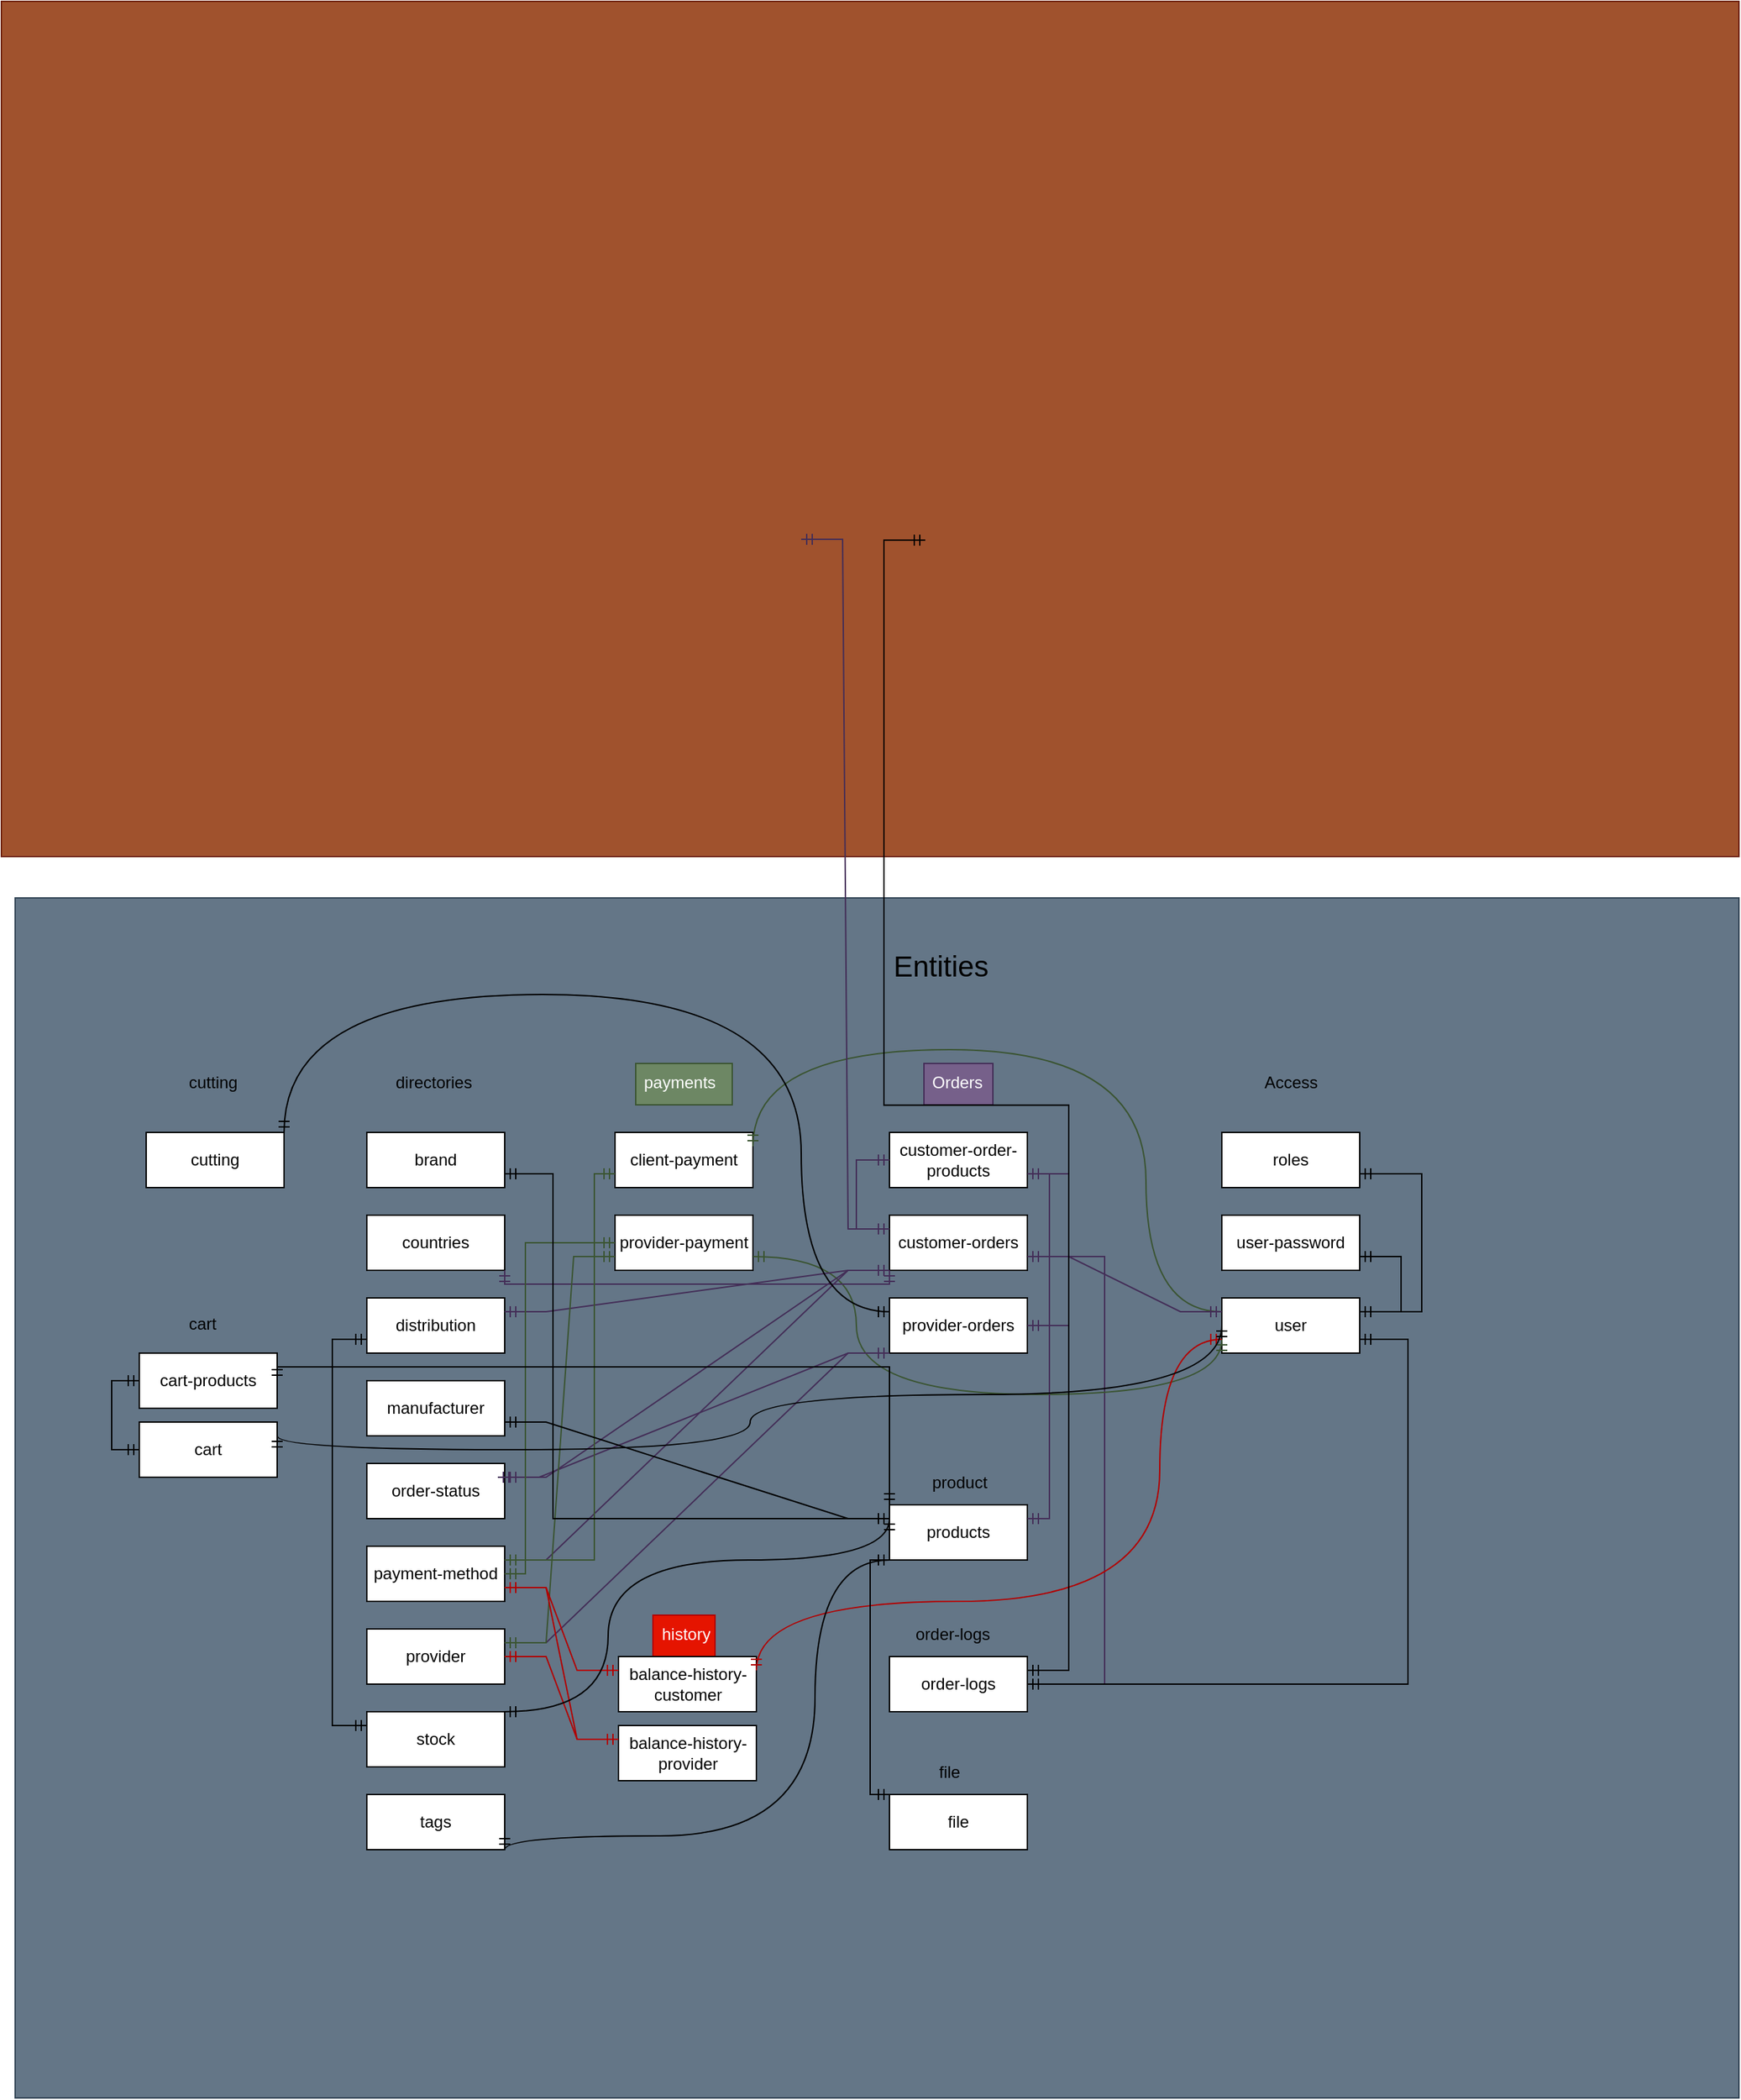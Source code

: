 <mxfile version="21.5.0" type="github">
  <diagram name="Страница 1" id="OWJ6HFoU1DdLXe-xCqFs">
    <mxGraphModel dx="2449" dy="1880" grid="1" gridSize="10" guides="1" tooltips="1" connect="1" arrows="1" fold="1" page="0" pageScale="1" pageWidth="827" pageHeight="1169" math="0" shadow="0">
      <root>
        <mxCell id="0" />
        <mxCell id="1" parent="0" />
        <mxCell id="kfhq15j7JZLI3xlSELqF-70" value="" style="rounded=0;whiteSpace=wrap;html=1;fillColor=#a0522d;fontColor=#ffffff;strokeColor=#6D1F00;" vertex="1" parent="1">
          <mxGeometry x="-280" y="-740" width="1260" height="620" as="geometry" />
        </mxCell>
        <mxCell id="kfhq15j7JZLI3xlSELqF-50" value="" style="rounded=0;whiteSpace=wrap;html=1;fillColor=#647687;strokeColor=#314354;fontColor=#ffffff;" vertex="1" parent="1">
          <mxGeometry x="-270" y="-90" width="1250" height="870" as="geometry" />
        </mxCell>
        <mxCell id="kfhq15j7JZLI3xlSELqF-1" value="customer-order-products" style="whiteSpace=wrap;html=1;align=center;" vertex="1" parent="1">
          <mxGeometry x="364" y="80" width="100" height="40" as="geometry" />
        </mxCell>
        <mxCell id="kfhq15j7JZLI3xlSELqF-2" value="customer-orders" style="whiteSpace=wrap;html=1;align=center;" vertex="1" parent="1">
          <mxGeometry x="364" y="140" width="100" height="40" as="geometry" />
        </mxCell>
        <mxCell id="kfhq15j7JZLI3xlSELqF-3" value="provider-orders" style="whiteSpace=wrap;html=1;align=center;" vertex="1" parent="1">
          <mxGeometry x="364" y="200" width="100" height="40" as="geometry" />
        </mxCell>
        <mxCell id="kfhq15j7JZLI3xlSELqF-4" value="" style="edgeStyle=entityRelationEdgeStyle;fontSize=12;html=1;endArrow=ERmandOne;startArrow=ERmandOne;rounded=0;exitX=1;exitY=0.75;exitDx=0;exitDy=0;entryX=1;entryY=0.5;entryDx=0;entryDy=0;fillColor=#76608a;strokeColor=#432D57;" edge="1" parent="1" source="kfhq15j7JZLI3xlSELqF-1" target="kfhq15j7JZLI3xlSELqF-3">
          <mxGeometry width="100" height="100" relative="1" as="geometry">
            <mxPoint x="330" y="430" as="sourcePoint" />
            <mxPoint x="430" y="330" as="targetPoint" />
          </mxGeometry>
        </mxCell>
        <mxCell id="kfhq15j7JZLI3xlSELqF-5" value="" style="edgeStyle=elbowEdgeStyle;fontSize=12;html=1;endArrow=ERmandOne;startArrow=ERmandOne;rounded=0;strokeColor=#432D57;movable=1;resizable=1;rotatable=1;deletable=1;editable=1;locked=0;connectable=1;elbow=vertical;exitX=0;exitY=0.5;exitDx=0;exitDy=0;entryX=0;entryY=0.25;entryDx=0;entryDy=0;fillColor=#76608a;" edge="1" parent="1" source="kfhq15j7JZLI3xlSELqF-1" target="kfhq15j7JZLI3xlSELqF-2">
          <mxGeometry width="100" height="100" relative="1" as="geometry">
            <mxPoint x="240" y="160" as="sourcePoint" />
            <mxPoint x="360" y="150" as="targetPoint" />
            <Array as="points">
              <mxPoint x="340" y="130" />
            </Array>
          </mxGeometry>
        </mxCell>
        <mxCell id="kfhq15j7JZLI3xlSELqF-6" value="Orders" style="text;strokeColor=#432D57;fillColor=#76608a;spacingLeft=4;spacingRight=4;overflow=hidden;rotatable=0;points=[[0,0.5],[1,0.5]];portConstraint=eastwest;fontSize=12;whiteSpace=wrap;html=1;fontColor=#ffffff;" vertex="1" parent="1">
          <mxGeometry x="389" y="30" width="50" height="30" as="geometry" />
        </mxCell>
        <mxCell id="kfhq15j7JZLI3xlSELqF-7" value="products" style="whiteSpace=wrap;html=1;align=center;" vertex="1" parent="1">
          <mxGeometry x="364" y="350" width="100" height="40" as="geometry" />
        </mxCell>
        <mxCell id="kfhq15j7JZLI3xlSELqF-8" value="product" style="text;strokeColor=none;fillColor=none;spacingLeft=4;spacingRight=4;overflow=hidden;rotatable=0;points=[[0,0.5],[1,0.5]];portConstraint=eastwest;fontSize=12;whiteSpace=wrap;html=1;" vertex="1" parent="1">
          <mxGeometry x="389" y="320" width="50" height="30" as="geometry" />
        </mxCell>
        <mxCell id="kfhq15j7JZLI3xlSELqF-9" value="order-logs" style="text;strokeColor=none;fillColor=none;spacingLeft=4;spacingRight=4;overflow=hidden;rotatable=0;points=[[0,0.5],[1,0.5]];portConstraint=eastwest;fontSize=12;whiteSpace=wrap;html=1;" vertex="1" parent="1">
          <mxGeometry x="377" y="430" width="74" height="30" as="geometry" />
        </mxCell>
        <mxCell id="kfhq15j7JZLI3xlSELqF-10" value="order-logs" style="whiteSpace=wrap;html=1;align=center;" vertex="1" parent="1">
          <mxGeometry x="364" y="460" width="100" height="40" as="geometry" />
        </mxCell>
        <mxCell id="kfhq15j7JZLI3xlSELqF-11" value="file" style="text;strokeColor=none;fillColor=none;spacingLeft=4;spacingRight=4;overflow=hidden;rotatable=0;points=[[0,0.5],[1,0.5]];portConstraint=eastwest;fontSize=12;whiteSpace=wrap;html=1;" vertex="1" parent="1">
          <mxGeometry x="394" y="530" width="40" height="30" as="geometry" />
        </mxCell>
        <mxCell id="kfhq15j7JZLI3xlSELqF-12" value="file" style="whiteSpace=wrap;html=1;align=center;" vertex="1" parent="1">
          <mxGeometry x="364" y="560" width="100" height="40" as="geometry" />
        </mxCell>
        <mxCell id="kfhq15j7JZLI3xlSELqF-13" value="" style="edgeStyle=elbowEdgeStyle;fontSize=12;html=1;endArrow=ERmandOne;startArrow=ERmandOne;rounded=0;exitX=1;exitY=0.5;exitDx=0;exitDy=0;entryX=1;entryY=0.75;entryDx=0;entryDy=0;fillColor=#76608a;strokeColor=#432D57;" edge="1" parent="1" source="kfhq15j7JZLI3xlSELqF-10" target="kfhq15j7JZLI3xlSELqF-2">
          <mxGeometry width="100" height="100" relative="1" as="geometry">
            <mxPoint x="310" y="430" as="sourcePoint" />
            <mxPoint x="410" y="330" as="targetPoint" />
            <Array as="points">
              <mxPoint x="520" y="320" />
            </Array>
          </mxGeometry>
        </mxCell>
        <mxCell id="kfhq15j7JZLI3xlSELqF-14" value="payments" style="text;strokeColor=#3A5431;fillColor=#6d8764;spacingLeft=4;spacingRight=4;overflow=hidden;rotatable=0;points=[[0,0.5],[1,0.5]];portConstraint=eastwest;fontSize=12;whiteSpace=wrap;html=1;fontColor=#ffffff;" vertex="1" parent="1">
          <mxGeometry x="180" y="30" width="70" height="30" as="geometry" />
        </mxCell>
        <mxCell id="kfhq15j7JZLI3xlSELqF-15" value="client-payment" style="whiteSpace=wrap;html=1;align=center;" vertex="1" parent="1">
          <mxGeometry x="165" y="80" width="100" height="40" as="geometry" />
        </mxCell>
        <mxCell id="kfhq15j7JZLI3xlSELqF-16" value="provider-payment" style="whiteSpace=wrap;html=1;align=center;" vertex="1" parent="1">
          <mxGeometry x="165" y="140" width="100" height="40" as="geometry" />
        </mxCell>
        <mxCell id="kfhq15j7JZLI3xlSELqF-17" value="Access" style="text;strokeColor=none;fillColor=none;spacingLeft=4;spacingRight=4;overflow=hidden;rotatable=0;points=[[0,0.5],[1,0.5]];portConstraint=eastwest;fontSize=12;whiteSpace=wrap;html=1;" vertex="1" parent="1">
          <mxGeometry x="630" y="30" width="50" height="30" as="geometry" />
        </mxCell>
        <mxCell id="kfhq15j7JZLI3xlSELqF-18" value="roles" style="whiteSpace=wrap;html=1;align=center;" vertex="1" parent="1">
          <mxGeometry x="605" y="80" width="100" height="40" as="geometry" />
        </mxCell>
        <mxCell id="kfhq15j7JZLI3xlSELqF-19" value="user-password" style="whiteSpace=wrap;html=1;align=center;" vertex="1" parent="1">
          <mxGeometry x="605" y="140" width="100" height="40" as="geometry" />
        </mxCell>
        <mxCell id="kfhq15j7JZLI3xlSELqF-20" value="user" style="whiteSpace=wrap;html=1;align=center;" vertex="1" parent="1">
          <mxGeometry x="605" y="200" width="100" height="40" as="geometry" />
        </mxCell>
        <mxCell id="kfhq15j7JZLI3xlSELqF-22" value="" style="edgeStyle=orthogonalEdgeStyle;fontSize=12;html=1;endArrow=ERmandOne;startArrow=ERmandOne;rounded=0;exitX=1;exitY=0.25;exitDx=0;exitDy=0;entryX=0;entryY=0.25;entryDx=0;entryDy=0;elbow=vertical;curved=1;fillColor=#6d8764;strokeColor=#3A5431;" edge="1" parent="1" source="kfhq15j7JZLI3xlSELqF-15" target="kfhq15j7JZLI3xlSELqF-20">
          <mxGeometry width="100" height="100" relative="1" as="geometry">
            <mxPoint x="420" y="360" as="sourcePoint" />
            <mxPoint x="520" y="260" as="targetPoint" />
            <Array as="points">
              <mxPoint x="265" y="20" />
              <mxPoint x="550" y="20" />
              <mxPoint x="550" y="210" />
            </Array>
          </mxGeometry>
        </mxCell>
        <mxCell id="kfhq15j7JZLI3xlSELqF-23" value="" style="edgeStyle=entityRelationEdgeStyle;fontSize=12;html=1;endArrow=ERmandOne;startArrow=ERmandOne;rounded=0;exitX=1;exitY=0.25;exitDx=0;exitDy=0;entryX=1;entryY=0.75;entryDx=0;entryDy=0;" edge="1" parent="1" source="kfhq15j7JZLI3xlSELqF-20" target="kfhq15j7JZLI3xlSELqF-19">
          <mxGeometry width="100" height="100" relative="1" as="geometry">
            <mxPoint x="650" y="360" as="sourcePoint" />
            <mxPoint x="750" y="260" as="targetPoint" />
          </mxGeometry>
        </mxCell>
        <mxCell id="kfhq15j7JZLI3xlSELqF-24" value="" style="edgeStyle=elbowEdgeStyle;fontSize=12;html=1;endArrow=ERmandOne;startArrow=ERmandOne;rounded=0;exitX=1;exitY=0.25;exitDx=0;exitDy=0;entryX=1;entryY=0.75;entryDx=0;entryDy=0;" edge="1" parent="1" source="kfhq15j7JZLI3xlSELqF-20" target="kfhq15j7JZLI3xlSELqF-18">
          <mxGeometry width="100" height="100" relative="1" as="geometry">
            <mxPoint x="705" y="215" as="sourcePoint" />
            <mxPoint x="705" y="105" as="targetPoint" />
            <Array as="points">
              <mxPoint x="750" y="160" />
            </Array>
          </mxGeometry>
        </mxCell>
        <mxCell id="kfhq15j7JZLI3xlSELqF-25" value="" style="edgeStyle=orthogonalEdgeStyle;fontSize=12;html=1;endArrow=ERmandOne;startArrow=ERmandOne;rounded=0;exitX=1;exitY=0.75;exitDx=0;exitDy=0;entryX=0;entryY=0.75;entryDx=0;entryDy=0;curved=1;fillColor=#6d8764;strokeColor=#3A5431;" edge="1" parent="1" source="kfhq15j7JZLI3xlSELqF-16" target="kfhq15j7JZLI3xlSELqF-20">
          <mxGeometry width="100" height="100" relative="1" as="geometry">
            <mxPoint x="350" y="360" as="sourcePoint" />
            <mxPoint x="450" y="260" as="targetPoint" />
            <Array as="points">
              <mxPoint x="340" y="170" />
              <mxPoint x="340" y="270" />
              <mxPoint x="605" y="270" />
            </Array>
          </mxGeometry>
        </mxCell>
        <mxCell id="kfhq15j7JZLI3xlSELqF-26" value="directories" style="text;strokeColor=none;fillColor=none;spacingLeft=4;spacingRight=4;overflow=hidden;rotatable=0;points=[[0,0.5],[1,0.5]];portConstraint=eastwest;fontSize=12;whiteSpace=wrap;html=1;" vertex="1" parent="1">
          <mxGeometry y="30" width="70" height="30" as="geometry" />
        </mxCell>
        <mxCell id="kfhq15j7JZLI3xlSELqF-27" value="brand" style="whiteSpace=wrap;html=1;align=center;" vertex="1" parent="1">
          <mxGeometry x="-15" y="80" width="100" height="40" as="geometry" />
        </mxCell>
        <mxCell id="kfhq15j7JZLI3xlSELqF-28" value="countries" style="whiteSpace=wrap;html=1;align=center;" vertex="1" parent="1">
          <mxGeometry x="-15" y="140" width="100" height="40" as="geometry" />
        </mxCell>
        <mxCell id="kfhq15j7JZLI3xlSELqF-29" value="distribution" style="whiteSpace=wrap;html=1;align=center;" vertex="1" parent="1">
          <mxGeometry x="-15" y="200" width="100" height="40" as="geometry" />
        </mxCell>
        <mxCell id="kfhq15j7JZLI3xlSELqF-30" value="manufacturer" style="whiteSpace=wrap;html=1;align=center;" vertex="1" parent="1">
          <mxGeometry x="-15" y="260" width="100" height="40" as="geometry" />
        </mxCell>
        <mxCell id="kfhq15j7JZLI3xlSELqF-31" value="order-status" style="whiteSpace=wrap;html=1;align=center;" vertex="1" parent="1">
          <mxGeometry x="-15" y="320" width="100" height="40" as="geometry" />
        </mxCell>
        <mxCell id="kfhq15j7JZLI3xlSELqF-32" value="payment-method" style="whiteSpace=wrap;html=1;align=center;" vertex="1" parent="1">
          <mxGeometry x="-15" y="380" width="100" height="40" as="geometry" />
        </mxCell>
        <mxCell id="kfhq15j7JZLI3xlSELqF-33" value="provider" style="whiteSpace=wrap;html=1;align=center;" vertex="1" parent="1">
          <mxGeometry x="-15" y="440" width="100" height="40" as="geometry" />
        </mxCell>
        <mxCell id="kfhq15j7JZLI3xlSELqF-34" value="stock" style="whiteSpace=wrap;html=1;align=center;" vertex="1" parent="1">
          <mxGeometry x="-15" y="500" width="100" height="40" as="geometry" />
        </mxCell>
        <mxCell id="kfhq15j7JZLI3xlSELqF-35" value="tags" style="whiteSpace=wrap;html=1;align=center;" vertex="1" parent="1">
          <mxGeometry x="-15" y="560" width="100" height="40" as="geometry" />
        </mxCell>
        <mxCell id="kfhq15j7JZLI3xlSELqF-36" value="" style="edgeStyle=elbowEdgeStyle;fontSize=12;html=1;endArrow=ERmandOne;startArrow=ERmandOne;rounded=0;entryX=1;entryY=0.75;entryDx=0;entryDy=0;exitX=1;exitY=0.25;exitDx=0;exitDy=0;fillColor=#76608a;strokeColor=#432D57;" edge="1" parent="1" source="kfhq15j7JZLI3xlSELqF-7" target="kfhq15j7JZLI3xlSELqF-1">
          <mxGeometry width="100" height="100" relative="1" as="geometry">
            <mxPoint x="450" y="360" as="sourcePoint" />
            <mxPoint x="550" y="260" as="targetPoint" />
            <Array as="points">
              <mxPoint x="480" y="230" />
            </Array>
          </mxGeometry>
        </mxCell>
        <mxCell id="kfhq15j7JZLI3xlSELqF-37" value="" style="edgeStyle=entityRelationEdgeStyle;fontSize=12;html=1;endArrow=ERmandOne;startArrow=ERmandOne;rounded=0;entryX=1;entryY=0.75;entryDx=0;entryDy=0;exitX=0;exitY=0.25;exitDx=0;exitDy=0;fillColor=#76608a;strokeColor=#432D57;" edge="1" parent="1" source="kfhq15j7JZLI3xlSELqF-20" target="kfhq15j7JZLI3xlSELqF-2">
          <mxGeometry width="100" height="100" relative="1" as="geometry">
            <mxPoint x="450" y="360" as="sourcePoint" />
            <mxPoint x="550" y="260" as="targetPoint" />
          </mxGeometry>
        </mxCell>
        <mxCell id="kfhq15j7JZLI3xlSELqF-38" value="" style="edgeStyle=entityRelationEdgeStyle;fontSize=12;html=1;endArrow=ERmandOne;startArrow=ERmandOne;rounded=0;exitX=1;exitY=0.25;exitDx=0;exitDy=0;entryX=0;entryY=1;entryDx=0;entryDy=0;fillColor=#76608a;strokeColor=#432D57;" edge="1" parent="1" source="kfhq15j7JZLI3xlSELqF-29" target="kfhq15j7JZLI3xlSELqF-2">
          <mxGeometry width="100" height="100" relative="1" as="geometry">
            <mxPoint x="250" y="360" as="sourcePoint" />
            <mxPoint x="350" y="260" as="targetPoint" />
          </mxGeometry>
        </mxCell>
        <mxCell id="kfhq15j7JZLI3xlSELqF-39" value="" style="edgeStyle=entityRelationEdgeStyle;fontSize=12;html=1;endArrow=ERmandOne;startArrow=ERmandOne;rounded=0;exitX=1;exitY=0.25;exitDx=0;exitDy=0;entryX=0;entryY=1;entryDx=0;entryDy=0;fillColor=#76608a;strokeColor=#432D57;" edge="1" parent="1" source="kfhq15j7JZLI3xlSELqF-31" target="kfhq15j7JZLI3xlSELqF-2">
          <mxGeometry width="100" height="100" relative="1" as="geometry">
            <mxPoint x="150" y="360" as="sourcePoint" />
            <mxPoint x="250" y="260" as="targetPoint" />
          </mxGeometry>
        </mxCell>
        <mxCell id="kfhq15j7JZLI3xlSELqF-40" value="" style="edgeStyle=elbowEdgeStyle;fontSize=12;html=1;endArrow=ERmandOne;startArrow=ERmandOne;rounded=0;exitX=1;exitY=1;exitDx=0;exitDy=0;entryX=0;entryY=1;entryDx=0;entryDy=0;elbow=vertical;fillColor=#76608a;strokeColor=#432D57;" edge="1" parent="1" source="kfhq15j7JZLI3xlSELqF-28" target="kfhq15j7JZLI3xlSELqF-2">
          <mxGeometry width="100" height="100" relative="1" as="geometry">
            <mxPoint x="150" y="360" as="sourcePoint" />
            <mxPoint x="250" y="260" as="targetPoint" />
            <Array as="points">
              <mxPoint x="230" y="190" />
            </Array>
          </mxGeometry>
        </mxCell>
        <mxCell id="kfhq15j7JZLI3xlSELqF-41" value="" style="edgeStyle=entityRelationEdgeStyle;fontSize=12;html=1;endArrow=ERmandOne;startArrow=ERmandOne;rounded=0;exitX=1;exitY=0.25;exitDx=0;exitDy=0;entryX=0;entryY=1;entryDx=0;entryDy=0;fillColor=#76608a;strokeColor=#432D57;" edge="1" parent="1" source="kfhq15j7JZLI3xlSELqF-32" target="kfhq15j7JZLI3xlSELqF-2">
          <mxGeometry width="100" height="100" relative="1" as="geometry">
            <mxPoint x="150" y="360" as="sourcePoint" />
            <mxPoint x="250" y="260" as="targetPoint" />
          </mxGeometry>
        </mxCell>
        <mxCell id="kfhq15j7JZLI3xlSELqF-42" value="" style="edgeStyle=entityRelationEdgeStyle;fontSize=12;html=1;endArrow=ERmandOne;startArrow=ERmandOne;rounded=0;entryX=0;entryY=0.25;entryDx=0;entryDy=0;fillColor=#76608a;strokeColor=#432D57;" edge="1" parent="1" target="kfhq15j7JZLI3xlSELqF-2">
          <mxGeometry width="100" height="100" relative="1" as="geometry">
            <mxPoint x="300" y="-350" as="sourcePoint" />
            <mxPoint x="450" y="110" as="targetPoint" />
            <Array as="points">
              <mxPoint x="300" y="-400" />
            </Array>
          </mxGeometry>
        </mxCell>
        <mxCell id="kfhq15j7JZLI3xlSELqF-43" value="" style="edgeStyle=entityRelationEdgeStyle;fontSize=12;html=1;endArrow=ERmandOne;startArrow=ERmandOne;rounded=0;exitX=1;exitY=0.25;exitDx=0;exitDy=0;entryX=0;entryY=1;entryDx=0;entryDy=0;fillColor=#76608a;strokeColor=#432D57;" edge="1" parent="1" source="kfhq15j7JZLI3xlSELqF-33" target="kfhq15j7JZLI3xlSELqF-3">
          <mxGeometry width="100" height="100" relative="1" as="geometry">
            <mxPoint x="140" y="400" as="sourcePoint" />
            <mxPoint x="240" y="300" as="targetPoint" />
          </mxGeometry>
        </mxCell>
        <mxCell id="kfhq15j7JZLI3xlSELqF-44" value="" style="edgeStyle=entityRelationEdgeStyle;fontSize=12;html=1;endArrow=ERmandOne;startArrow=ERmandOne;rounded=0;entryX=0;entryY=1;entryDx=0;entryDy=0;fillColor=#76608a;strokeColor=#432D57;" edge="1" parent="1" target="kfhq15j7JZLI3xlSELqF-3">
          <mxGeometry width="100" height="100" relative="1" as="geometry">
            <mxPoint x="80" y="330" as="sourcePoint" />
            <mxPoint x="240" y="300" as="targetPoint" />
          </mxGeometry>
        </mxCell>
        <mxCell id="kfhq15j7JZLI3xlSELqF-45" value="" style="edgeStyle=elbowEdgeStyle;fontSize=12;html=1;endArrow=ERmandOne;startArrow=ERmandOne;rounded=0;entryX=0;entryY=0.75;entryDx=0;entryDy=0;exitX=1;exitY=0.25;exitDx=0;exitDy=0;fillColor=#6d8764;strokeColor=#3A5431;" edge="1" parent="1" source="kfhq15j7JZLI3xlSELqF-32" target="kfhq15j7JZLI3xlSELqF-15">
          <mxGeometry width="100" height="100" relative="1" as="geometry">
            <mxPoint x="280" y="480" as="sourcePoint" />
            <mxPoint x="380" y="380" as="targetPoint" />
            <Array as="points">
              <mxPoint x="150" y="250" />
            </Array>
          </mxGeometry>
        </mxCell>
        <mxCell id="kfhq15j7JZLI3xlSELqF-46" value="" style="edgeStyle=entityRelationEdgeStyle;fontSize=12;html=1;endArrow=ERmandOne;startArrow=ERmandOne;rounded=0;entryX=0;entryY=0.75;entryDx=0;entryDy=0;exitX=1;exitY=0.25;exitDx=0;exitDy=0;fillColor=#6d8764;strokeColor=#3A5431;" edge="1" parent="1" source="kfhq15j7JZLI3xlSELqF-33" target="kfhq15j7JZLI3xlSELqF-16">
          <mxGeometry width="100" height="100" relative="1" as="geometry">
            <mxPoint x="280" y="480" as="sourcePoint" />
            <mxPoint x="380" y="380" as="targetPoint" />
          </mxGeometry>
        </mxCell>
        <mxCell id="kfhq15j7JZLI3xlSELqF-47" value="" style="edgeStyle=elbowEdgeStyle;fontSize=12;html=1;endArrow=ERmandOne;startArrow=ERmandOne;rounded=0;entryX=0;entryY=0.5;entryDx=0;entryDy=0;exitX=1;exitY=0.5;exitDx=0;exitDy=0;fillColor=#6d8764;strokeColor=#3A5431;" edge="1" parent="1" source="kfhq15j7JZLI3xlSELqF-32" target="kfhq15j7JZLI3xlSELqF-16">
          <mxGeometry width="100" height="100" relative="1" as="geometry">
            <mxPoint x="280" y="480" as="sourcePoint" />
            <mxPoint x="380" y="380" as="targetPoint" />
            <Array as="points">
              <mxPoint x="100" y="280" />
            </Array>
          </mxGeometry>
        </mxCell>
        <mxCell id="kfhq15j7JZLI3xlSELqF-48" value="" style="edgeStyle=elbowEdgeStyle;fontSize=12;html=1;endArrow=ERmandOne;startArrow=ERmandOne;rounded=0;exitX=0;exitY=0.25;exitDx=0;exitDy=0;entryX=0;entryY=0.75;entryDx=0;entryDy=0;" edge="1" parent="1" source="kfhq15j7JZLI3xlSELqF-34" target="kfhq15j7JZLI3xlSELqF-29">
          <mxGeometry width="100" height="100" relative="1" as="geometry">
            <mxPoint x="120" y="480" as="sourcePoint" />
            <mxPoint x="220" y="380" as="targetPoint" />
            <Array as="points">
              <mxPoint x="-40" y="370" />
            </Array>
          </mxGeometry>
        </mxCell>
        <mxCell id="kfhq15j7JZLI3xlSELqF-51" value="Entities" style="text;strokeColor=none;fillColor=none;spacingLeft=4;spacingRight=4;overflow=hidden;rotatable=0;points=[[0,0.5],[1,0.5]];portConstraint=eastwest;fontSize=21;whiteSpace=wrap;html=1;" vertex="1" parent="1">
          <mxGeometry x="361" y="-60" width="90" height="40" as="geometry" />
        </mxCell>
        <mxCell id="kfhq15j7JZLI3xlSELqF-52" value="history" style="text;strokeColor=#B20000;fillColor=#e51400;spacingLeft=4;spacingRight=4;overflow=hidden;rotatable=0;points=[[0,0.5],[1,0.5]];portConstraint=eastwest;fontSize=12;whiteSpace=wrap;html=1;fontColor=#ffffff;" vertex="1" parent="1">
          <mxGeometry x="192.5" y="430" width="45" height="30" as="geometry" />
        </mxCell>
        <mxCell id="kfhq15j7JZLI3xlSELqF-53" value="balance-history-customer" style="whiteSpace=wrap;html=1;align=center;" vertex="1" parent="1">
          <mxGeometry x="167.5" y="460" width="100" height="40" as="geometry" />
        </mxCell>
        <mxCell id="kfhq15j7JZLI3xlSELqF-54" value="balance-history-provider" style="whiteSpace=wrap;html=1;align=center;" vertex="1" parent="1">
          <mxGeometry x="167.5" y="510" width="100" height="40" as="geometry" />
        </mxCell>
        <mxCell id="kfhq15j7JZLI3xlSELqF-55" value="" style="edgeStyle=orthogonalEdgeStyle;fontSize=12;html=1;endArrow=ERmandOne;startArrow=ERmandOne;rounded=0;exitX=1;exitY=0.25;exitDx=0;exitDy=0;entryX=0;entryY=0.75;entryDx=0;entryDy=0;fillColor=#e51400;strokeColor=#B20000;curved=1;" edge="1" parent="1" source="kfhq15j7JZLI3xlSELqF-53" target="kfhq15j7JZLI3xlSELqF-20">
          <mxGeometry width="100" height="100" relative="1" as="geometry">
            <mxPoint x="330" y="480" as="sourcePoint" />
            <mxPoint x="430" y="380" as="targetPoint" />
            <Array as="points">
              <mxPoint x="267" y="420" />
              <mxPoint x="560" y="420" />
              <mxPoint x="560" y="230" />
            </Array>
          </mxGeometry>
        </mxCell>
        <mxCell id="kfhq15j7JZLI3xlSELqF-56" value="" style="edgeStyle=entityRelationEdgeStyle;fontSize=12;html=1;endArrow=ERmandOne;startArrow=ERmandOne;rounded=0;exitX=0;exitY=0.25;exitDx=0;exitDy=0;entryX=1;entryY=0.75;entryDx=0;entryDy=0;fillColor=#e51400;strokeColor=#B20000;" edge="1" parent="1" source="kfhq15j7JZLI3xlSELqF-53" target="kfhq15j7JZLI3xlSELqF-32">
          <mxGeometry width="100" height="100" relative="1" as="geometry">
            <mxPoint x="210" y="480" as="sourcePoint" />
            <mxPoint x="310" y="380" as="targetPoint" />
          </mxGeometry>
        </mxCell>
        <mxCell id="kfhq15j7JZLI3xlSELqF-57" value="" style="edgeStyle=entityRelationEdgeStyle;fontSize=12;html=1;endArrow=ERmandOne;startArrow=ERmandOne;rounded=0;exitX=0;exitY=0.25;exitDx=0;exitDy=0;entryX=1;entryY=0.5;entryDx=0;entryDy=0;fillColor=#e51400;strokeColor=#B20000;" edge="1" parent="1" source="kfhq15j7JZLI3xlSELqF-54" target="kfhq15j7JZLI3xlSELqF-33">
          <mxGeometry width="100" height="100" relative="1" as="geometry">
            <mxPoint x="220" y="480" as="sourcePoint" />
            <mxPoint x="320" y="380" as="targetPoint" />
          </mxGeometry>
        </mxCell>
        <mxCell id="kfhq15j7JZLI3xlSELqF-58" value="" style="edgeStyle=entityRelationEdgeStyle;fontSize=12;html=1;endArrow=ERmandOne;startArrow=ERmandOne;rounded=0;exitX=0;exitY=0.25;exitDx=0;exitDy=0;entryX=1;entryY=0.75;entryDx=0;entryDy=0;fillColor=#e51400;strokeColor=#B20000;" edge="1" parent="1" source="kfhq15j7JZLI3xlSELqF-54" target="kfhq15j7JZLI3xlSELqF-32">
          <mxGeometry width="100" height="100" relative="1" as="geometry">
            <mxPoint x="150" y="480" as="sourcePoint" />
            <mxPoint x="250" y="380" as="targetPoint" />
          </mxGeometry>
        </mxCell>
        <mxCell id="kfhq15j7JZLI3xlSELqF-59" value="cutting" style="text;strokeColor=none;fillColor=none;spacingLeft=4;spacingRight=4;overflow=hidden;rotatable=0;points=[[0,0.5],[1,0.5]];portConstraint=eastwest;fontSize=12;whiteSpace=wrap;html=1;" vertex="1" parent="1">
          <mxGeometry x="-150" y="30" width="50" height="30" as="geometry" />
        </mxCell>
        <mxCell id="kfhq15j7JZLI3xlSELqF-60" value="cutting" style="whiteSpace=wrap;html=1;align=center;" vertex="1" parent="1">
          <mxGeometry x="-175" y="80" width="100" height="40" as="geometry" />
        </mxCell>
        <mxCell id="kfhq15j7JZLI3xlSELqF-61" value="" style="edgeStyle=orthogonalEdgeStyle;fontSize=12;html=1;endArrow=ERmandOne;startArrow=ERmandOne;rounded=0;entryX=0;entryY=0.25;entryDx=0;entryDy=0;exitX=1;exitY=0;exitDx=0;exitDy=0;curved=1;" edge="1" parent="1" source="kfhq15j7JZLI3xlSELqF-60" target="kfhq15j7JZLI3xlSELqF-3">
          <mxGeometry width="100" height="100" relative="1" as="geometry">
            <mxPoint x="60" y="360" as="sourcePoint" />
            <mxPoint x="160" y="260" as="targetPoint" />
            <Array as="points">
              <mxPoint x="-75" y="-20" />
              <mxPoint x="300" y="-20" />
              <mxPoint x="300" y="210" />
            </Array>
          </mxGeometry>
        </mxCell>
        <mxCell id="kfhq15j7JZLI3xlSELqF-62" value="cart" style="text;strokeColor=none;fillColor=none;spacingLeft=4;spacingRight=4;overflow=hidden;rotatable=0;points=[[0,0.5],[1,0.5]];portConstraint=eastwest;fontSize=12;whiteSpace=wrap;html=1;" vertex="1" parent="1">
          <mxGeometry x="-150" y="205" width="40" height="30" as="geometry" />
        </mxCell>
        <mxCell id="kfhq15j7JZLI3xlSELqF-63" value="cart-products" style="whiteSpace=wrap;html=1;align=center;" vertex="1" parent="1">
          <mxGeometry x="-180" y="240" width="100" height="40" as="geometry" />
        </mxCell>
        <mxCell id="kfhq15j7JZLI3xlSELqF-64" value="cart" style="whiteSpace=wrap;html=1;align=center;" vertex="1" parent="1">
          <mxGeometry x="-180" y="290" width="100" height="40" as="geometry" />
        </mxCell>
        <mxCell id="kfhq15j7JZLI3xlSELqF-65" value="" style="edgeStyle=elbowEdgeStyle;fontSize=12;html=1;endArrow=ERmandOne;startArrow=ERmandOne;rounded=0;exitX=0;exitY=0.5;exitDx=0;exitDy=0;entryX=0;entryY=0.5;entryDx=0;entryDy=0;" edge="1" parent="1" source="kfhq15j7JZLI3xlSELqF-64" target="kfhq15j7JZLI3xlSELqF-63">
          <mxGeometry width="100" height="100" relative="1" as="geometry">
            <mxPoint x="-60" y="360" as="sourcePoint" />
            <mxPoint x="40" y="260" as="targetPoint" />
            <Array as="points">
              <mxPoint x="-200" y="280" />
            </Array>
          </mxGeometry>
        </mxCell>
        <mxCell id="kfhq15j7JZLI3xlSELqF-66" value="" style="edgeStyle=elbowEdgeStyle;fontSize=12;html=1;endArrow=ERmandOne;startArrow=ERmandOne;rounded=0;entryX=1;entryY=0.5;entryDx=0;entryDy=0;exitX=0;exitY=0;exitDx=0;exitDy=0;elbow=vertical;" edge="1" parent="1" source="kfhq15j7JZLI3xlSELqF-7" target="kfhq15j7JZLI3xlSELqF-63">
          <mxGeometry width="100" height="100" relative="1" as="geometry">
            <mxPoint x="-60" y="360" as="sourcePoint" />
            <mxPoint x="40" y="260" as="targetPoint" />
            <Array as="points">
              <mxPoint x="150" y="250" />
            </Array>
          </mxGeometry>
        </mxCell>
        <mxCell id="kfhq15j7JZLI3xlSELqF-67" value="" style="edgeStyle=orthogonalEdgeStyle;fontSize=12;html=1;endArrow=ERmandOne;startArrow=ERmandOne;rounded=0;exitX=1;exitY=0.25;exitDx=0;exitDy=0;entryX=0;entryY=0.5;entryDx=0;entryDy=0;curved=1;" edge="1" parent="1" source="kfhq15j7JZLI3xlSELqF-64" target="kfhq15j7JZLI3xlSELqF-20">
          <mxGeometry width="100" height="100" relative="1" as="geometry">
            <mxPoint x="60" y="360" as="sourcePoint" />
            <mxPoint x="160" y="260" as="targetPoint" />
            <Array as="points">
              <mxPoint x="-80" y="310" />
              <mxPoint x="263" y="310" />
              <mxPoint x="263" y="270" />
              <mxPoint x="605" y="270" />
            </Array>
          </mxGeometry>
        </mxCell>
        <mxCell id="kfhq15j7JZLI3xlSELqF-68" value="" style="edgeStyle=elbowEdgeStyle;fontSize=12;html=1;endArrow=ERmandOne;startArrow=ERmandOne;rounded=0;exitX=1;exitY=0.5;exitDx=0;exitDy=0;entryX=1;entryY=0.75;entryDx=0;entryDy=0;" edge="1" parent="1" source="kfhq15j7JZLI3xlSELqF-10" target="kfhq15j7JZLI3xlSELqF-20">
          <mxGeometry width="100" height="100" relative="1" as="geometry">
            <mxPoint x="490" y="360" as="sourcePoint" />
            <mxPoint x="590" y="260" as="targetPoint" />
            <Array as="points">
              <mxPoint x="740" y="350" />
            </Array>
          </mxGeometry>
        </mxCell>
        <mxCell id="kfhq15j7JZLI3xlSELqF-69" value="" style="edgeStyle=entityRelationEdgeStyle;fontSize=12;html=1;endArrow=ERmandOne;startArrow=ERmandOne;rounded=0;exitX=1;exitY=0.25;exitDx=0;exitDy=0;" edge="1" parent="1" source="kfhq15j7JZLI3xlSELqF-10">
          <mxGeometry width="100" height="100" relative="1" as="geometry">
            <mxPoint x="490" y="240" as="sourcePoint" />
            <mxPoint x="390" y="-349.412" as="targetPoint" />
          </mxGeometry>
        </mxCell>
        <mxCell id="kfhq15j7JZLI3xlSELqF-71" value="" style="edgeStyle=entityRelationEdgeStyle;fontSize=12;html=1;endArrow=ERmandOne;startArrow=ERmandOne;rounded=0;entryX=0;entryY=0.25;entryDx=0;entryDy=0;exitX=1;exitY=0.75;exitDx=0;exitDy=0;" edge="1" parent="1" source="kfhq15j7JZLI3xlSELqF-30" target="kfhq15j7JZLI3xlSELqF-7">
          <mxGeometry width="100" height="100" relative="1" as="geometry">
            <mxPoint x="200" y="390" as="sourcePoint" />
            <mxPoint x="300" y="290" as="targetPoint" />
            <Array as="points">
              <mxPoint x="190" y="380" />
            </Array>
          </mxGeometry>
        </mxCell>
        <mxCell id="kfhq15j7JZLI3xlSELqF-72" value="" style="edgeStyle=elbowEdgeStyle;fontSize=12;html=1;endArrow=ERmandOne;startArrow=ERmandOne;rounded=0;exitX=1;exitY=0.75;exitDx=0;exitDy=0;entryX=0;entryY=0.25;entryDx=0;entryDy=0;" edge="1" parent="1" source="kfhq15j7JZLI3xlSELqF-27" target="kfhq15j7JZLI3xlSELqF-7">
          <mxGeometry width="100" height="100" relative="1" as="geometry">
            <mxPoint x="200" y="390" as="sourcePoint" />
            <mxPoint x="300" y="290" as="targetPoint" />
            <Array as="points">
              <mxPoint x="120" y="220" />
            </Array>
          </mxGeometry>
        </mxCell>
        <mxCell id="kfhq15j7JZLI3xlSELqF-73" value="" style="edgeStyle=orthogonalEdgeStyle;fontSize=12;html=1;endArrow=ERmandOne;startArrow=ERmandOne;rounded=0;entryX=0;entryY=0.25;entryDx=0;entryDy=0;exitX=1;exitY=0;exitDx=0;exitDy=0;curved=1;" edge="1" parent="1" source="kfhq15j7JZLI3xlSELqF-34" target="kfhq15j7JZLI3xlSELqF-7">
          <mxGeometry width="100" height="100" relative="1" as="geometry">
            <mxPoint x="200" y="390" as="sourcePoint" />
            <mxPoint x="300" y="290" as="targetPoint" />
            <Array as="points">
              <mxPoint x="160" y="500" />
              <mxPoint x="160" y="390" />
              <mxPoint x="364" y="390" />
            </Array>
          </mxGeometry>
        </mxCell>
        <mxCell id="kfhq15j7JZLI3xlSELqF-74" value="" style="edgeStyle=orthogonalEdgeStyle;fontSize=12;html=1;endArrow=ERmandOne;startArrow=ERmandOne;rounded=0;entryX=0;entryY=1;entryDx=0;entryDy=0;exitX=1;exitY=1;exitDx=0;exitDy=0;curved=1;" edge="1" parent="1" source="kfhq15j7JZLI3xlSELqF-35" target="kfhq15j7JZLI3xlSELqF-7">
          <mxGeometry width="100" height="100" relative="1" as="geometry">
            <mxPoint x="200" y="390" as="sourcePoint" />
            <mxPoint x="300" y="290" as="targetPoint" />
            <Array as="points">
              <mxPoint x="85" y="590" />
              <mxPoint x="310" y="590" />
              <mxPoint x="310" y="390" />
            </Array>
          </mxGeometry>
        </mxCell>
        <mxCell id="kfhq15j7JZLI3xlSELqF-75" value="" style="edgeStyle=elbowEdgeStyle;fontSize=12;html=1;endArrow=ERmandOne;startArrow=ERmandOne;rounded=0;entryX=0;entryY=1;entryDx=0;entryDy=0;exitX=0;exitY=0;exitDx=0;exitDy=0;" edge="1" parent="1" source="kfhq15j7JZLI3xlSELqF-12" target="kfhq15j7JZLI3xlSELqF-7">
          <mxGeometry width="100" height="100" relative="1" as="geometry">
            <mxPoint x="200" y="390" as="sourcePoint" />
            <mxPoint x="300" y="290" as="targetPoint" />
            <Array as="points">
              <mxPoint x="350" y="470" />
            </Array>
          </mxGeometry>
        </mxCell>
      </root>
    </mxGraphModel>
  </diagram>
</mxfile>
